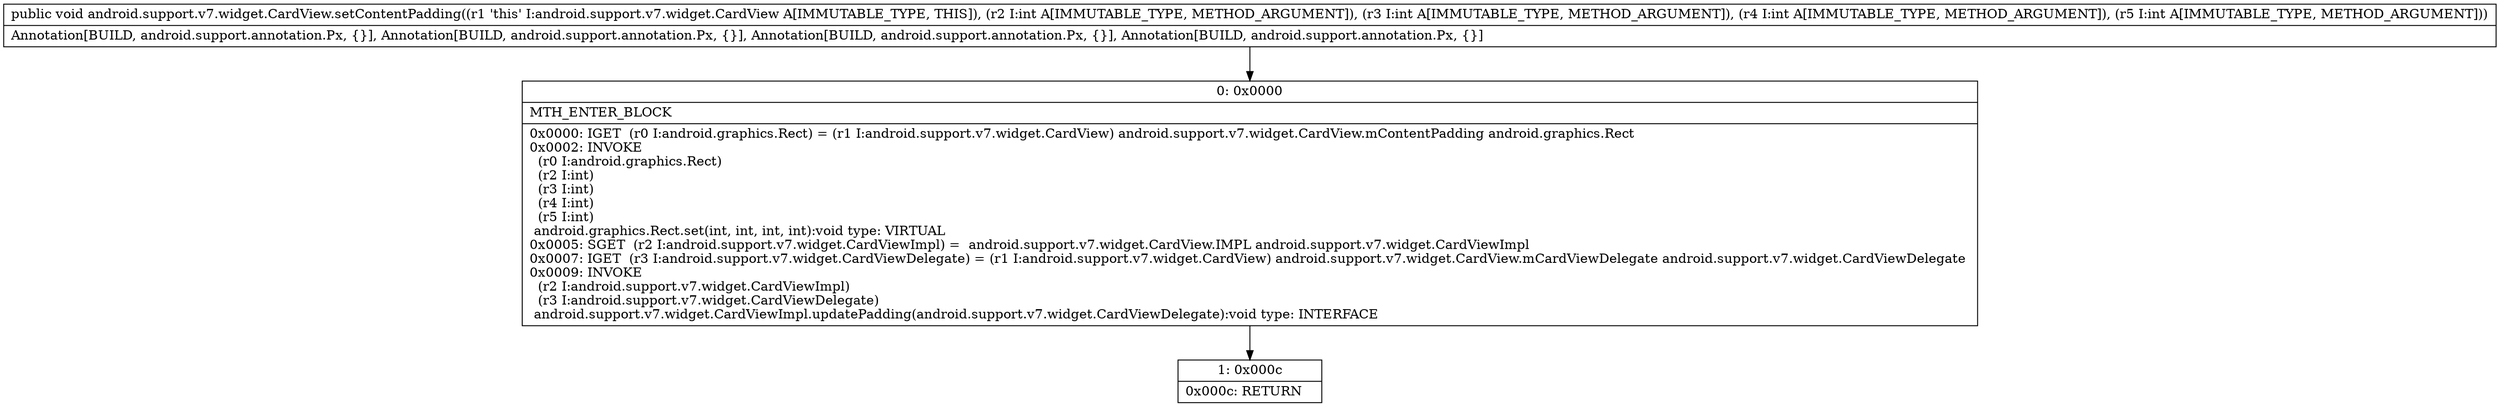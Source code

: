 digraph "CFG forandroid.support.v7.widget.CardView.setContentPadding(IIII)V" {
Node_0 [shape=record,label="{0\:\ 0x0000|MTH_ENTER_BLOCK\l|0x0000: IGET  (r0 I:android.graphics.Rect) = (r1 I:android.support.v7.widget.CardView) android.support.v7.widget.CardView.mContentPadding android.graphics.Rect \l0x0002: INVOKE  \l  (r0 I:android.graphics.Rect)\l  (r2 I:int)\l  (r3 I:int)\l  (r4 I:int)\l  (r5 I:int)\l android.graphics.Rect.set(int, int, int, int):void type: VIRTUAL \l0x0005: SGET  (r2 I:android.support.v7.widget.CardViewImpl) =  android.support.v7.widget.CardView.IMPL android.support.v7.widget.CardViewImpl \l0x0007: IGET  (r3 I:android.support.v7.widget.CardViewDelegate) = (r1 I:android.support.v7.widget.CardView) android.support.v7.widget.CardView.mCardViewDelegate android.support.v7.widget.CardViewDelegate \l0x0009: INVOKE  \l  (r2 I:android.support.v7.widget.CardViewImpl)\l  (r3 I:android.support.v7.widget.CardViewDelegate)\l android.support.v7.widget.CardViewImpl.updatePadding(android.support.v7.widget.CardViewDelegate):void type: INTERFACE \l}"];
Node_1 [shape=record,label="{1\:\ 0x000c|0x000c: RETURN   \l}"];
MethodNode[shape=record,label="{public void android.support.v7.widget.CardView.setContentPadding((r1 'this' I:android.support.v7.widget.CardView A[IMMUTABLE_TYPE, THIS]), (r2 I:int A[IMMUTABLE_TYPE, METHOD_ARGUMENT]), (r3 I:int A[IMMUTABLE_TYPE, METHOD_ARGUMENT]), (r4 I:int A[IMMUTABLE_TYPE, METHOD_ARGUMENT]), (r5 I:int A[IMMUTABLE_TYPE, METHOD_ARGUMENT]))  | Annotation[BUILD, android.support.annotation.Px, \{\}], Annotation[BUILD, android.support.annotation.Px, \{\}], Annotation[BUILD, android.support.annotation.Px, \{\}], Annotation[BUILD, android.support.annotation.Px, \{\}]\l}"];
MethodNode -> Node_0;
Node_0 -> Node_1;
}

